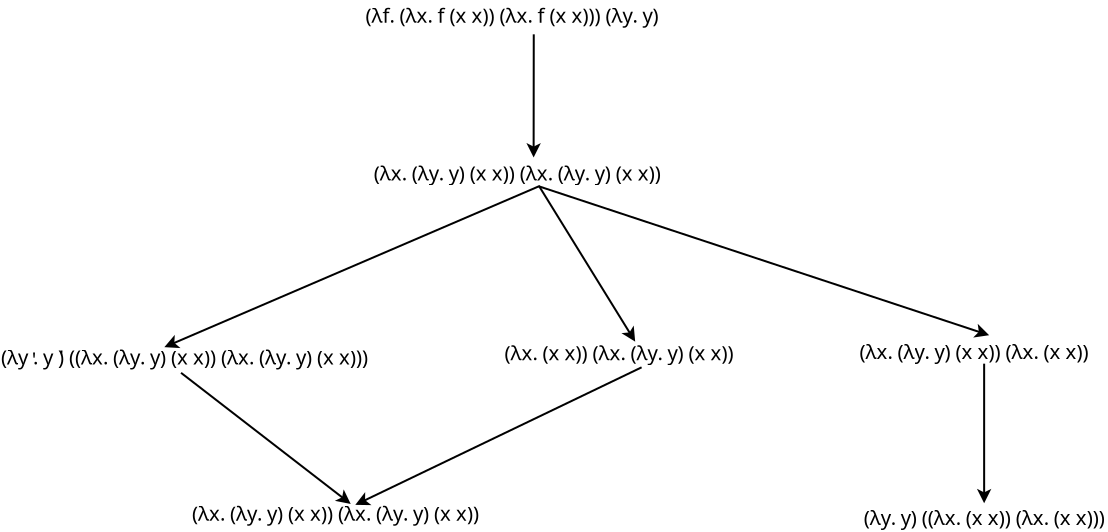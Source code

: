 <?xml version="1.0" encoding="UTF-8"?>
<dia:diagram xmlns:dia="http://www.lysator.liu.se/~alla/dia/">
  <dia:layer name="Background" visible="true" active="true">
    <dia:object type="Standard - Text" version="1" id="O0">
      <dia:attribute name="obj_pos">
        <dia:point val="-0.804,8.23"/>
      </dia:attribute>
      <dia:attribute name="obj_bb">
        <dia:rectangle val="-0.804,7.288;16.519,8.47"/>
      </dia:attribute>
      <dia:attribute name="text">
        <dia:composite type="text">
          <dia:attribute name="string">
            <dia:string>#(λf. (λx. f (x x)) (λx. f (x x))) (λy. y)#</dia:string>
          </dia:attribute>
          <dia:attribute name="font">
            <dia:font family="MathJax_Math" style="0" name="Courier"/>
          </dia:attribute>
          <dia:attribute name="height">
            <dia:real val="1.27"/>
          </dia:attribute>
          <dia:attribute name="pos">
            <dia:point val="-0.804,8.23"/>
          </dia:attribute>
          <dia:attribute name="color">
            <dia:color val="#000000"/>
          </dia:attribute>
          <dia:attribute name="alignment">
            <dia:enum val="0"/>
          </dia:attribute>
        </dia:composite>
      </dia:attribute>
      <dia:attribute name="valign">
        <dia:enum val="3"/>
      </dia:attribute>
    </dia:object>
    <dia:object type="Standard - Text" version="1" id="O1">
      <dia:attribute name="obj_pos">
        <dia:point val="-0.398,16.113"/>
      </dia:attribute>
      <dia:attribute name="obj_bb">
        <dia:rectangle val="-0.398,15.17;16.24,16.353"/>
      </dia:attribute>
      <dia:attribute name="text">
        <dia:composite type="text">
          <dia:attribute name="string">
            <dia:string>#(λx. (λy. y) (x x)) (λx. (λy. y) (x x))#</dia:string>
          </dia:attribute>
          <dia:attribute name="font">
            <dia:font family="MathJax_Math" style="0" name="Courier"/>
          </dia:attribute>
          <dia:attribute name="height">
            <dia:real val="1.27"/>
          </dia:attribute>
          <dia:attribute name="pos">
            <dia:point val="-0.398,16.113"/>
          </dia:attribute>
          <dia:attribute name="color">
            <dia:color val="#000000"/>
          </dia:attribute>
          <dia:attribute name="alignment">
            <dia:enum val="0"/>
          </dia:attribute>
        </dia:composite>
      </dia:attribute>
      <dia:attribute name="valign">
        <dia:enum val="3"/>
      </dia:attribute>
    </dia:object>
    <dia:object type="Standard - Text" version="1" id="O2">
      <dia:attribute name="obj_pos">
        <dia:point val="-19.031,25.318"/>
      </dia:attribute>
      <dia:attribute name="obj_bb">
        <dia:rectangle val="-19.031,24.375;2.251,25.558"/>
      </dia:attribute>
      <dia:attribute name="text">
        <dia:composite type="text">
          <dia:attribute name="string">
            <dia:string>#(λy . y ) ((λx. (λy. y) (x x)) (λx. (λy. y) (x x)))#</dia:string>
          </dia:attribute>
          <dia:attribute name="font">
            <dia:font family="MathJax_Math" style="0" name="Courier"/>
          </dia:attribute>
          <dia:attribute name="height">
            <dia:real val="1.27"/>
          </dia:attribute>
          <dia:attribute name="pos">
            <dia:point val="-19.031,25.318"/>
          </dia:attribute>
          <dia:attribute name="color">
            <dia:color val="#000000"/>
          </dia:attribute>
          <dia:attribute name="alignment">
            <dia:enum val="0"/>
          </dia:attribute>
        </dia:composite>
      </dia:attribute>
      <dia:attribute name="valign">
        <dia:enum val="3"/>
      </dia:attribute>
    </dia:object>
    <dia:object type="Standard - Text" version="1" id="O3">
      <dia:attribute name="obj_pos">
        <dia:point val="-9.486,33.13"/>
      </dia:attribute>
      <dia:attribute name="obj_bb">
        <dia:rectangle val="-9.486,32.188;7.152,33.37"/>
      </dia:attribute>
      <dia:attribute name="text">
        <dia:composite type="text">
          <dia:attribute name="string">
            <dia:string>#(λx. (λy. y) (x x)) (λx. (λy. y) (x x))#</dia:string>
          </dia:attribute>
          <dia:attribute name="font">
            <dia:font family="MathJax_Math" style="0" name="Courier"/>
          </dia:attribute>
          <dia:attribute name="height">
            <dia:real val="1.27"/>
          </dia:attribute>
          <dia:attribute name="pos">
            <dia:point val="-9.486,33.13"/>
          </dia:attribute>
          <dia:attribute name="color">
            <dia:color val="#000000"/>
          </dia:attribute>
          <dia:attribute name="alignment">
            <dia:enum val="0"/>
          </dia:attribute>
        </dia:composite>
      </dia:attribute>
      <dia:attribute name="valign">
        <dia:enum val="3"/>
      </dia:attribute>
    </dia:object>
    <dia:object type="Standard - Line" version="0" id="O4">
      <dia:attribute name="obj_pos">
        <dia:point val="7.607,8.809"/>
      </dia:attribute>
      <dia:attribute name="obj_bb">
        <dia:rectangle val="7.239,8.759;7.963,15.078"/>
      </dia:attribute>
      <dia:attribute name="conn_endpoints">
        <dia:point val="7.607,8.809"/>
        <dia:point val="7.6,14.966"/>
      </dia:attribute>
      <dia:attribute name="numcp">
        <dia:int val="1"/>
      </dia:attribute>
      <dia:attribute name="end_arrow">
        <dia:enum val="22"/>
      </dia:attribute>
      <dia:attribute name="end_arrow_length">
        <dia:real val="0.5"/>
      </dia:attribute>
      <dia:attribute name="end_arrow_width">
        <dia:real val="0.5"/>
      </dia:attribute>
    </dia:object>
    <dia:object type="Standard - Line" version="0" id="O5">
      <dia:attribute name="obj_pos">
        <dia:point val="7.897,16.393"/>
      </dia:attribute>
      <dia:attribute name="obj_bb">
        <dia:rectangle val="-10.965,16.327;7.963,24.553"/>
      </dia:attribute>
      <dia:attribute name="conn_endpoints">
        <dia:point val="7.897,16.393"/>
        <dia:point val="-10.863,24.45"/>
      </dia:attribute>
      <dia:attribute name="numcp">
        <dia:int val="1"/>
      </dia:attribute>
      <dia:attribute name="end_arrow">
        <dia:enum val="22"/>
      </dia:attribute>
      <dia:attribute name="end_arrow_length">
        <dia:real val="0.5"/>
      </dia:attribute>
      <dia:attribute name="end_arrow_width">
        <dia:real val="0.5"/>
      </dia:attribute>
    </dia:object>
    <dia:object type="Standard - Text" version="1" id="O6">
      <dia:attribute name="obj_pos">
        <dia:point val="-17.496,25.412"/>
      </dia:attribute>
      <dia:attribute name="obj_bb">
        <dia:rectangle val="-17.496,24.469;-17.216,25.651"/>
      </dia:attribute>
      <dia:attribute name="text">
        <dia:composite type="text">
          <dia:attribute name="string">
            <dia:string>#'#</dia:string>
          </dia:attribute>
          <dia:attribute name="font">
            <dia:font family="MathJax_Math" style="0" name="Courier"/>
          </dia:attribute>
          <dia:attribute name="height">
            <dia:real val="1.27"/>
          </dia:attribute>
          <dia:attribute name="pos">
            <dia:point val="-17.496,25.412"/>
          </dia:attribute>
          <dia:attribute name="color">
            <dia:color val="#000000"/>
          </dia:attribute>
          <dia:attribute name="alignment">
            <dia:enum val="0"/>
          </dia:attribute>
        </dia:composite>
      </dia:attribute>
      <dia:attribute name="valign">
        <dia:enum val="3"/>
      </dia:attribute>
    </dia:object>
    <dia:object type="Standard - Text" version="1" id="O7">
      <dia:attribute name="obj_pos">
        <dia:point val="-16.12,25.317"/>
      </dia:attribute>
      <dia:attribute name="obj_bb">
        <dia:rectangle val="-16.12,24.375;-15.84,25.557"/>
      </dia:attribute>
      <dia:attribute name="text">
        <dia:composite type="text">
          <dia:attribute name="string">
            <dia:string>#'#</dia:string>
          </dia:attribute>
          <dia:attribute name="font">
            <dia:font family="MathJax_Math" style="0" name="Courier"/>
          </dia:attribute>
          <dia:attribute name="height">
            <dia:real val="1.27"/>
          </dia:attribute>
          <dia:attribute name="pos">
            <dia:point val="-16.12,25.317"/>
          </dia:attribute>
          <dia:attribute name="color">
            <dia:color val="#000000"/>
          </dia:attribute>
          <dia:attribute name="alignment">
            <dia:enum val="0"/>
          </dia:attribute>
        </dia:composite>
      </dia:attribute>
      <dia:attribute name="valign">
        <dia:enum val="3"/>
      </dia:attribute>
    </dia:object>
    <dia:object type="Standard - Text" version="1" id="O8">
      <dia:attribute name="obj_pos">
        <dia:point val="6.144,25.103"/>
      </dia:attribute>
      <dia:attribute name="obj_bb">
        <dia:rectangle val="6.144,24.161;19.437,25.343"/>
      </dia:attribute>
      <dia:attribute name="text">
        <dia:composite type="text">
          <dia:attribute name="string">
            <dia:string>#(λx. (x x)) (λx. (λy. y) (x x))#</dia:string>
          </dia:attribute>
          <dia:attribute name="font">
            <dia:font family="MathJax_Math" style="0" name="Courier"/>
          </dia:attribute>
          <dia:attribute name="height">
            <dia:real val="1.27"/>
          </dia:attribute>
          <dia:attribute name="pos">
            <dia:point val="6.144,25.103"/>
          </dia:attribute>
          <dia:attribute name="color">
            <dia:color val="#000000"/>
          </dia:attribute>
          <dia:attribute name="alignment">
            <dia:enum val="0"/>
          </dia:attribute>
        </dia:composite>
      </dia:attribute>
      <dia:attribute name="valign">
        <dia:enum val="3"/>
      </dia:attribute>
    </dia:object>
    <dia:object type="Standard - Line" version="0" id="O9">
      <dia:attribute name="obj_pos">
        <dia:point val="7.866,16.388"/>
      </dia:attribute>
      <dia:attribute name="obj_bb">
        <dia:rectangle val="7.797,16.32;12.747,24.27"/>
      </dia:attribute>
      <dia:attribute name="conn_endpoints">
        <dia:point val="7.866,16.388"/>
        <dia:point val="12.678,24.175"/>
      </dia:attribute>
      <dia:attribute name="numcp">
        <dia:int val="1"/>
      </dia:attribute>
      <dia:attribute name="end_arrow">
        <dia:enum val="22"/>
      </dia:attribute>
      <dia:attribute name="end_arrow_length">
        <dia:real val="0.5"/>
      </dia:attribute>
      <dia:attribute name="end_arrow_width">
        <dia:real val="0.5"/>
      </dia:attribute>
    </dia:object>
    <dia:object type="Standard - Line" version="0" id="O10">
      <dia:attribute name="obj_pos">
        <dia:point val="-10.029,25.734"/>
      </dia:attribute>
      <dia:attribute name="obj_bb">
        <dia:rectangle val="-10.099,25.664;-1.458,32.361"/>
      </dia:attribute>
      <dia:attribute name="conn_endpoints">
        <dia:point val="-10.029,25.734"/>
        <dia:point val="-1.546,32.29"/>
      </dia:attribute>
      <dia:attribute name="numcp">
        <dia:int val="1"/>
      </dia:attribute>
      <dia:attribute name="end_arrow">
        <dia:enum val="22"/>
      </dia:attribute>
      <dia:attribute name="end_arrow_length">
        <dia:real val="0.5"/>
      </dia:attribute>
      <dia:attribute name="end_arrow_width">
        <dia:real val="0.5"/>
      </dia:attribute>
    </dia:object>
    <dia:object type="Standard - Line" version="0" id="O11">
      <dia:attribute name="obj_pos">
        <dia:point val="12.999,25.459"/>
      </dia:attribute>
      <dia:attribute name="obj_bb">
        <dia:rectangle val="-1.418,25.392;13.066,32.415"/>
      </dia:attribute>
      <dia:attribute name="conn_endpoints">
        <dia:point val="12.999,25.459"/>
        <dia:point val="-1.317,32.336"/>
      </dia:attribute>
      <dia:attribute name="numcp">
        <dia:int val="1"/>
      </dia:attribute>
      <dia:attribute name="end_arrow">
        <dia:enum val="22"/>
      </dia:attribute>
      <dia:attribute name="end_arrow_length">
        <dia:real val="0.5"/>
      </dia:attribute>
      <dia:attribute name="end_arrow_width">
        <dia:real val="0.5"/>
      </dia:attribute>
    </dia:object>
    <dia:object type="Standard - Text" version="1" id="O12">
      <dia:attribute name="obj_pos">
        <dia:point val="23.898,25.04"/>
      </dia:attribute>
      <dia:attribute name="obj_bb">
        <dia:rectangle val="23.898,24.097;37.191,25.279"/>
      </dia:attribute>
      <dia:attribute name="text">
        <dia:composite type="text">
          <dia:attribute name="string">
            <dia:string>#(λx. (λy. y) (x x)) (λx. (x x))#</dia:string>
          </dia:attribute>
          <dia:attribute name="font">
            <dia:font family="MathJax_Math" style="0" name="Courier"/>
          </dia:attribute>
          <dia:attribute name="height">
            <dia:real val="1.27"/>
          </dia:attribute>
          <dia:attribute name="pos">
            <dia:point val="23.898,25.04"/>
          </dia:attribute>
          <dia:attribute name="color">
            <dia:color val="#000000"/>
          </dia:attribute>
          <dia:attribute name="alignment">
            <dia:enum val="0"/>
          </dia:attribute>
        </dia:composite>
      </dia:attribute>
      <dia:attribute name="valign">
        <dia:enum val="3"/>
      </dia:attribute>
    </dia:object>
    <dia:object type="Standard - Line" version="0" id="O13">
      <dia:attribute name="obj_pos">
        <dia:point val="7.857,16.407"/>
      </dia:attribute>
      <dia:attribute name="obj_bb">
        <dia:rectangle val="7.794,16.344;30.483,24.005"/>
      </dia:attribute>
      <dia:attribute name="conn_endpoints">
        <dia:point val="7.857,16.407"/>
        <dia:point val="30.377,23.854"/>
      </dia:attribute>
      <dia:attribute name="numcp">
        <dia:int val="1"/>
      </dia:attribute>
      <dia:attribute name="end_arrow">
        <dia:enum val="22"/>
      </dia:attribute>
      <dia:attribute name="end_arrow_length">
        <dia:real val="0.5"/>
      </dia:attribute>
      <dia:attribute name="end_arrow_width">
        <dia:real val="0.5"/>
      </dia:attribute>
    </dia:object>
    <dia:object type="Standard - Text" version="1" id="O14">
      <dia:attribute name="obj_pos">
        <dia:point val="24.102,33.343"/>
      </dia:attribute>
      <dia:attribute name="obj_bb">
        <dia:rectangle val="24.102,32.4;38.184,33.583"/>
      </dia:attribute>
      <dia:attribute name="text">
        <dia:composite type="text">
          <dia:attribute name="string">
            <dia:string>#(λy. y) ((λx. (x x)) (λx. (x x)))#</dia:string>
          </dia:attribute>
          <dia:attribute name="font">
            <dia:font family="MathJax_Math" style="0" name="Courier"/>
          </dia:attribute>
          <dia:attribute name="height">
            <dia:real val="1.27"/>
          </dia:attribute>
          <dia:attribute name="pos">
            <dia:point val="24.102,33.343"/>
          </dia:attribute>
          <dia:attribute name="color">
            <dia:color val="#000000"/>
          </dia:attribute>
          <dia:attribute name="alignment">
            <dia:enum val="0"/>
          </dia:attribute>
        </dia:composite>
      </dia:attribute>
      <dia:attribute name="valign">
        <dia:enum val="3"/>
      </dia:attribute>
    </dia:object>
    <dia:object type="Standard - Line" version="0" id="O15">
      <dia:attribute name="obj_pos">
        <dia:point val="30.126,25.276"/>
      </dia:attribute>
      <dia:attribute name="obj_bb">
        <dia:rectangle val="29.764,25.226;30.488,32.367"/>
      </dia:attribute>
      <dia:attribute name="conn_endpoints">
        <dia:point val="30.126,25.276"/>
        <dia:point val="30.126,32.255"/>
      </dia:attribute>
      <dia:attribute name="numcp">
        <dia:int val="1"/>
      </dia:attribute>
      <dia:attribute name="end_arrow">
        <dia:enum val="22"/>
      </dia:attribute>
      <dia:attribute name="end_arrow_length">
        <dia:real val="0.5"/>
      </dia:attribute>
      <dia:attribute name="end_arrow_width">
        <dia:real val="0.5"/>
      </dia:attribute>
    </dia:object>
  </dia:layer>
</dia:diagram>
